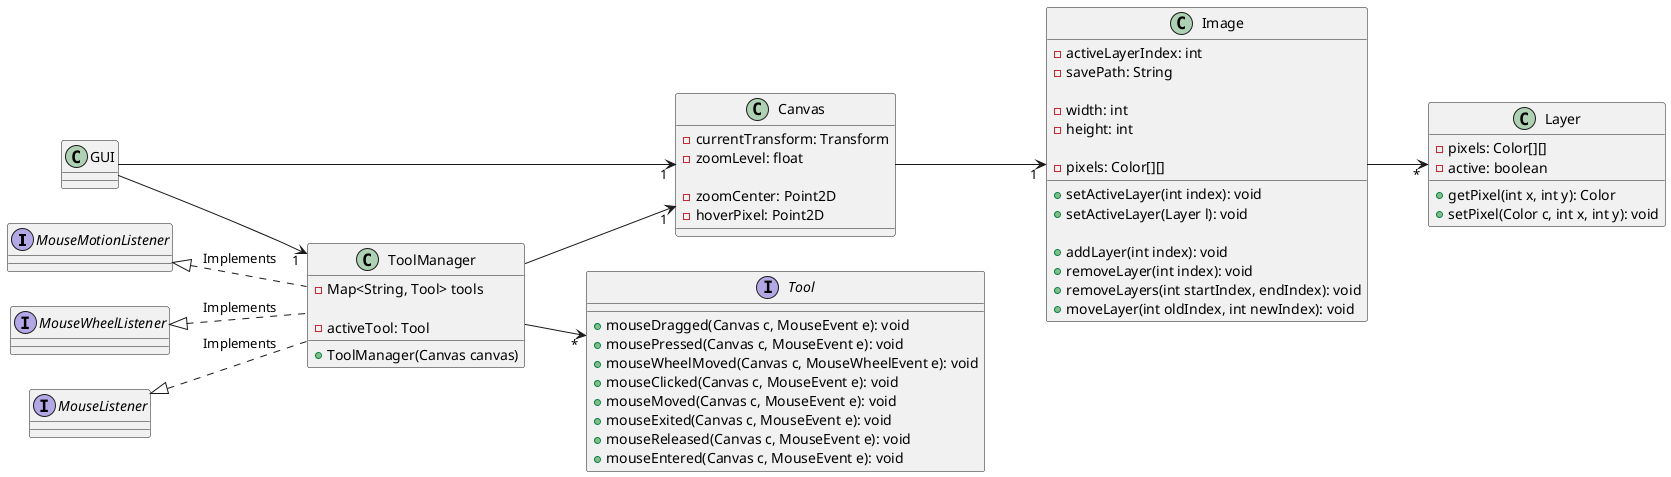 @startuml Canvas Class Diagram

left to right direction

interface MouseMotionListener
interface MouseListener
interface MouseWheelListener

interface Tool{
    + mouseDragged(Canvas c, MouseEvent e): void
    + mousePressed(Canvas c, MouseEvent e): void
    + mouseWheelMoved(Canvas c, MouseWheelEvent e): void
    + mouseClicked(Canvas c, MouseEvent e): void
    + mouseMoved(Canvas c, MouseEvent e): void
    + mouseExited(Canvas c, MouseEvent e): void
    + mouseReleased(Canvas c, MouseEvent e): void
    + mouseEntered(Canvas c, MouseEvent e): void
}

class GUI {

}

class ToolManager {
    - Map<String, Tool> tools

    - activeTool: Tool

    + ToolManager(Canvas canvas)
}

class Canvas {
    - currentTransform: Transform
    - zoomLevel: float

    - zoomCenter: Point2D
    - hoverPixel: Point2D

}

class Image {
    - activeLayerIndex: int 
    - savePath: String

    - width: int
    - height: int

    - pixels: Color[][]

    + setActiveLayer(int index): void
    + setActiveLayer(Layer l): void

    + addLayer(int index): void
    + removeLayer(int index): void
    + removeLayers(int startIndex, endIndex): void
    + moveLayer(int oldIndex, int newIndex): void
}

class Layer {
    - pixels: Color[][]
    - active: boolean

    + getPixel(int x, int y): Color
    + setPixel(Color c, int x, int y): void
}

Image --> "*" Layer
Canvas --> "1" Image

GUI --> "1" Canvas
GUI --> "1" ToolManager

ToolManager --> "1" Canvas

ToolManager --> "*" Tool

MouseListener <|.. ToolManager : "Implements"
MouseMotionListener <|.. ToolManager : "Implements"
MouseWheelListener <|.. ToolManager : "Implements"

'JPanel <|-- Canvas: "Extends"
'JFrame <|-- GUI: "Extends"

@enduml